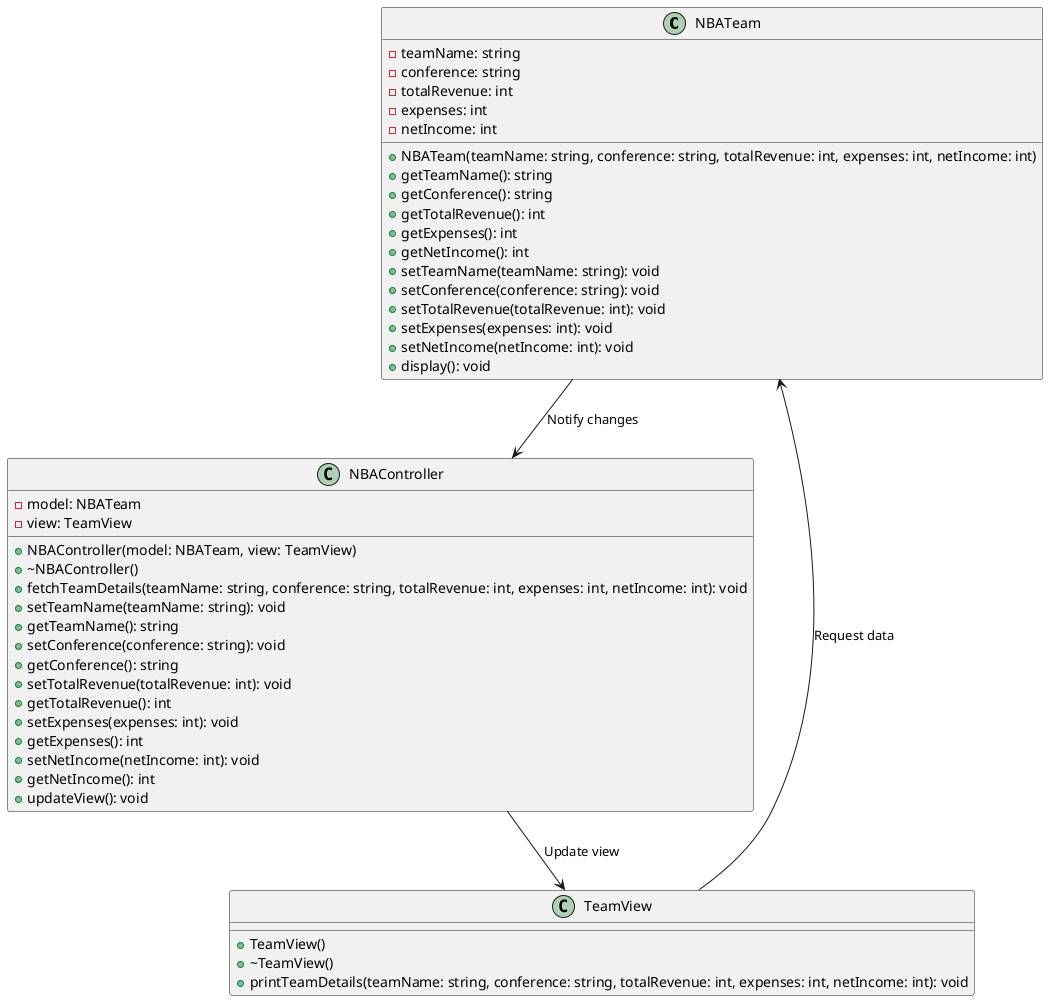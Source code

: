 @startuml

class NBATeam {
    - teamName: string
    - conference: string
    - totalRevenue: int
    - expenses: int
    - netIncome: int

    + NBATeam(teamName: string, conference: string, totalRevenue: int, expenses: int, netIncome: int)
    + getTeamName(): string
    + getConference(): string
    + getTotalRevenue(): int
    + getExpenses(): int
    + getNetIncome(): int
    + setTeamName(teamName: string): void
    + setConference(conference: string): void
    + setTotalRevenue(totalRevenue: int): void
    + setExpenses(expenses: int): void
    + setNetIncome(netIncome: int): void
    + display(): void
}

class TeamView {
    + TeamView()
    + ~TeamView()
    + printTeamDetails(teamName: string, conference: string, totalRevenue: int, expenses: int, netIncome: int): void
}

class NBAController {
    - model: NBATeam
    - view: TeamView

    + NBAController(model: NBATeam, view: TeamView)
    + ~NBAController()
    + fetchTeamDetails(teamName: string, conference: string, totalRevenue: int, expenses: int, netIncome: int): void
    + setTeamName(teamName: string): void
    + getTeamName(): string
    + setConference(conference: string): void
    + getConference(): string
    + setTotalRevenue(totalRevenue: int): void
    + getTotalRevenue(): int
    + setExpenses(expenses: int): void
    + getExpenses(): int
    + setNetIncome(netIncome: int): void
    + getNetIncome(): int
    + updateView(): void
}

NBATeam --> NBAController : Notify changes
NBAController --> TeamView : Update view
TeamView --> NBATeam : Request data

@enduml